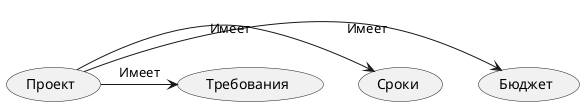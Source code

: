 @startuml Семантическая сеть

(Проект) -> (Бюджет): Имеет
(Проект) -> (Сроки): Имеет
(Проект) -> (Требования) : Имеет

@enduml